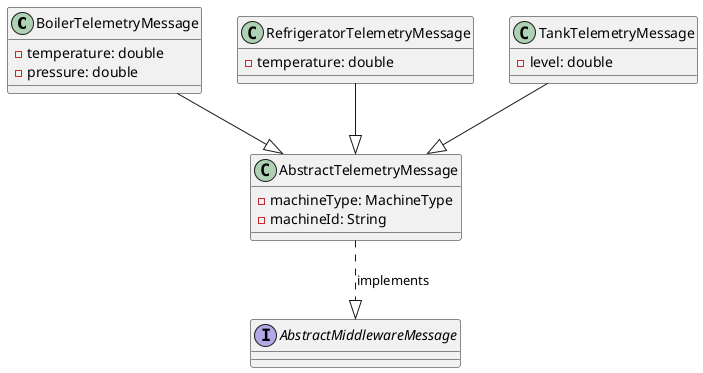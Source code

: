@startuml

class BoilerTelemetryMessage {
	-temperature: double
	-pressure: double
}

class RefrigeratorTelemetryMessage {
	-temperature: double
}

class TankTelemetryMessage {
	-level: double
}

class AbstractTelemetryMessage {
	-machineType: MachineType
	-machineId: String
}

interface AbstractMiddlewareMessage {
}

AbstractTelemetryMessage ..|> AbstractMiddlewareMessage : implements
BoilerTelemetryMessage --|> AbstractTelemetryMessage
RefrigeratorTelemetryMessage --|> AbstractTelemetryMessage
TankTelemetryMessage --|> AbstractTelemetryMessage

@enduml